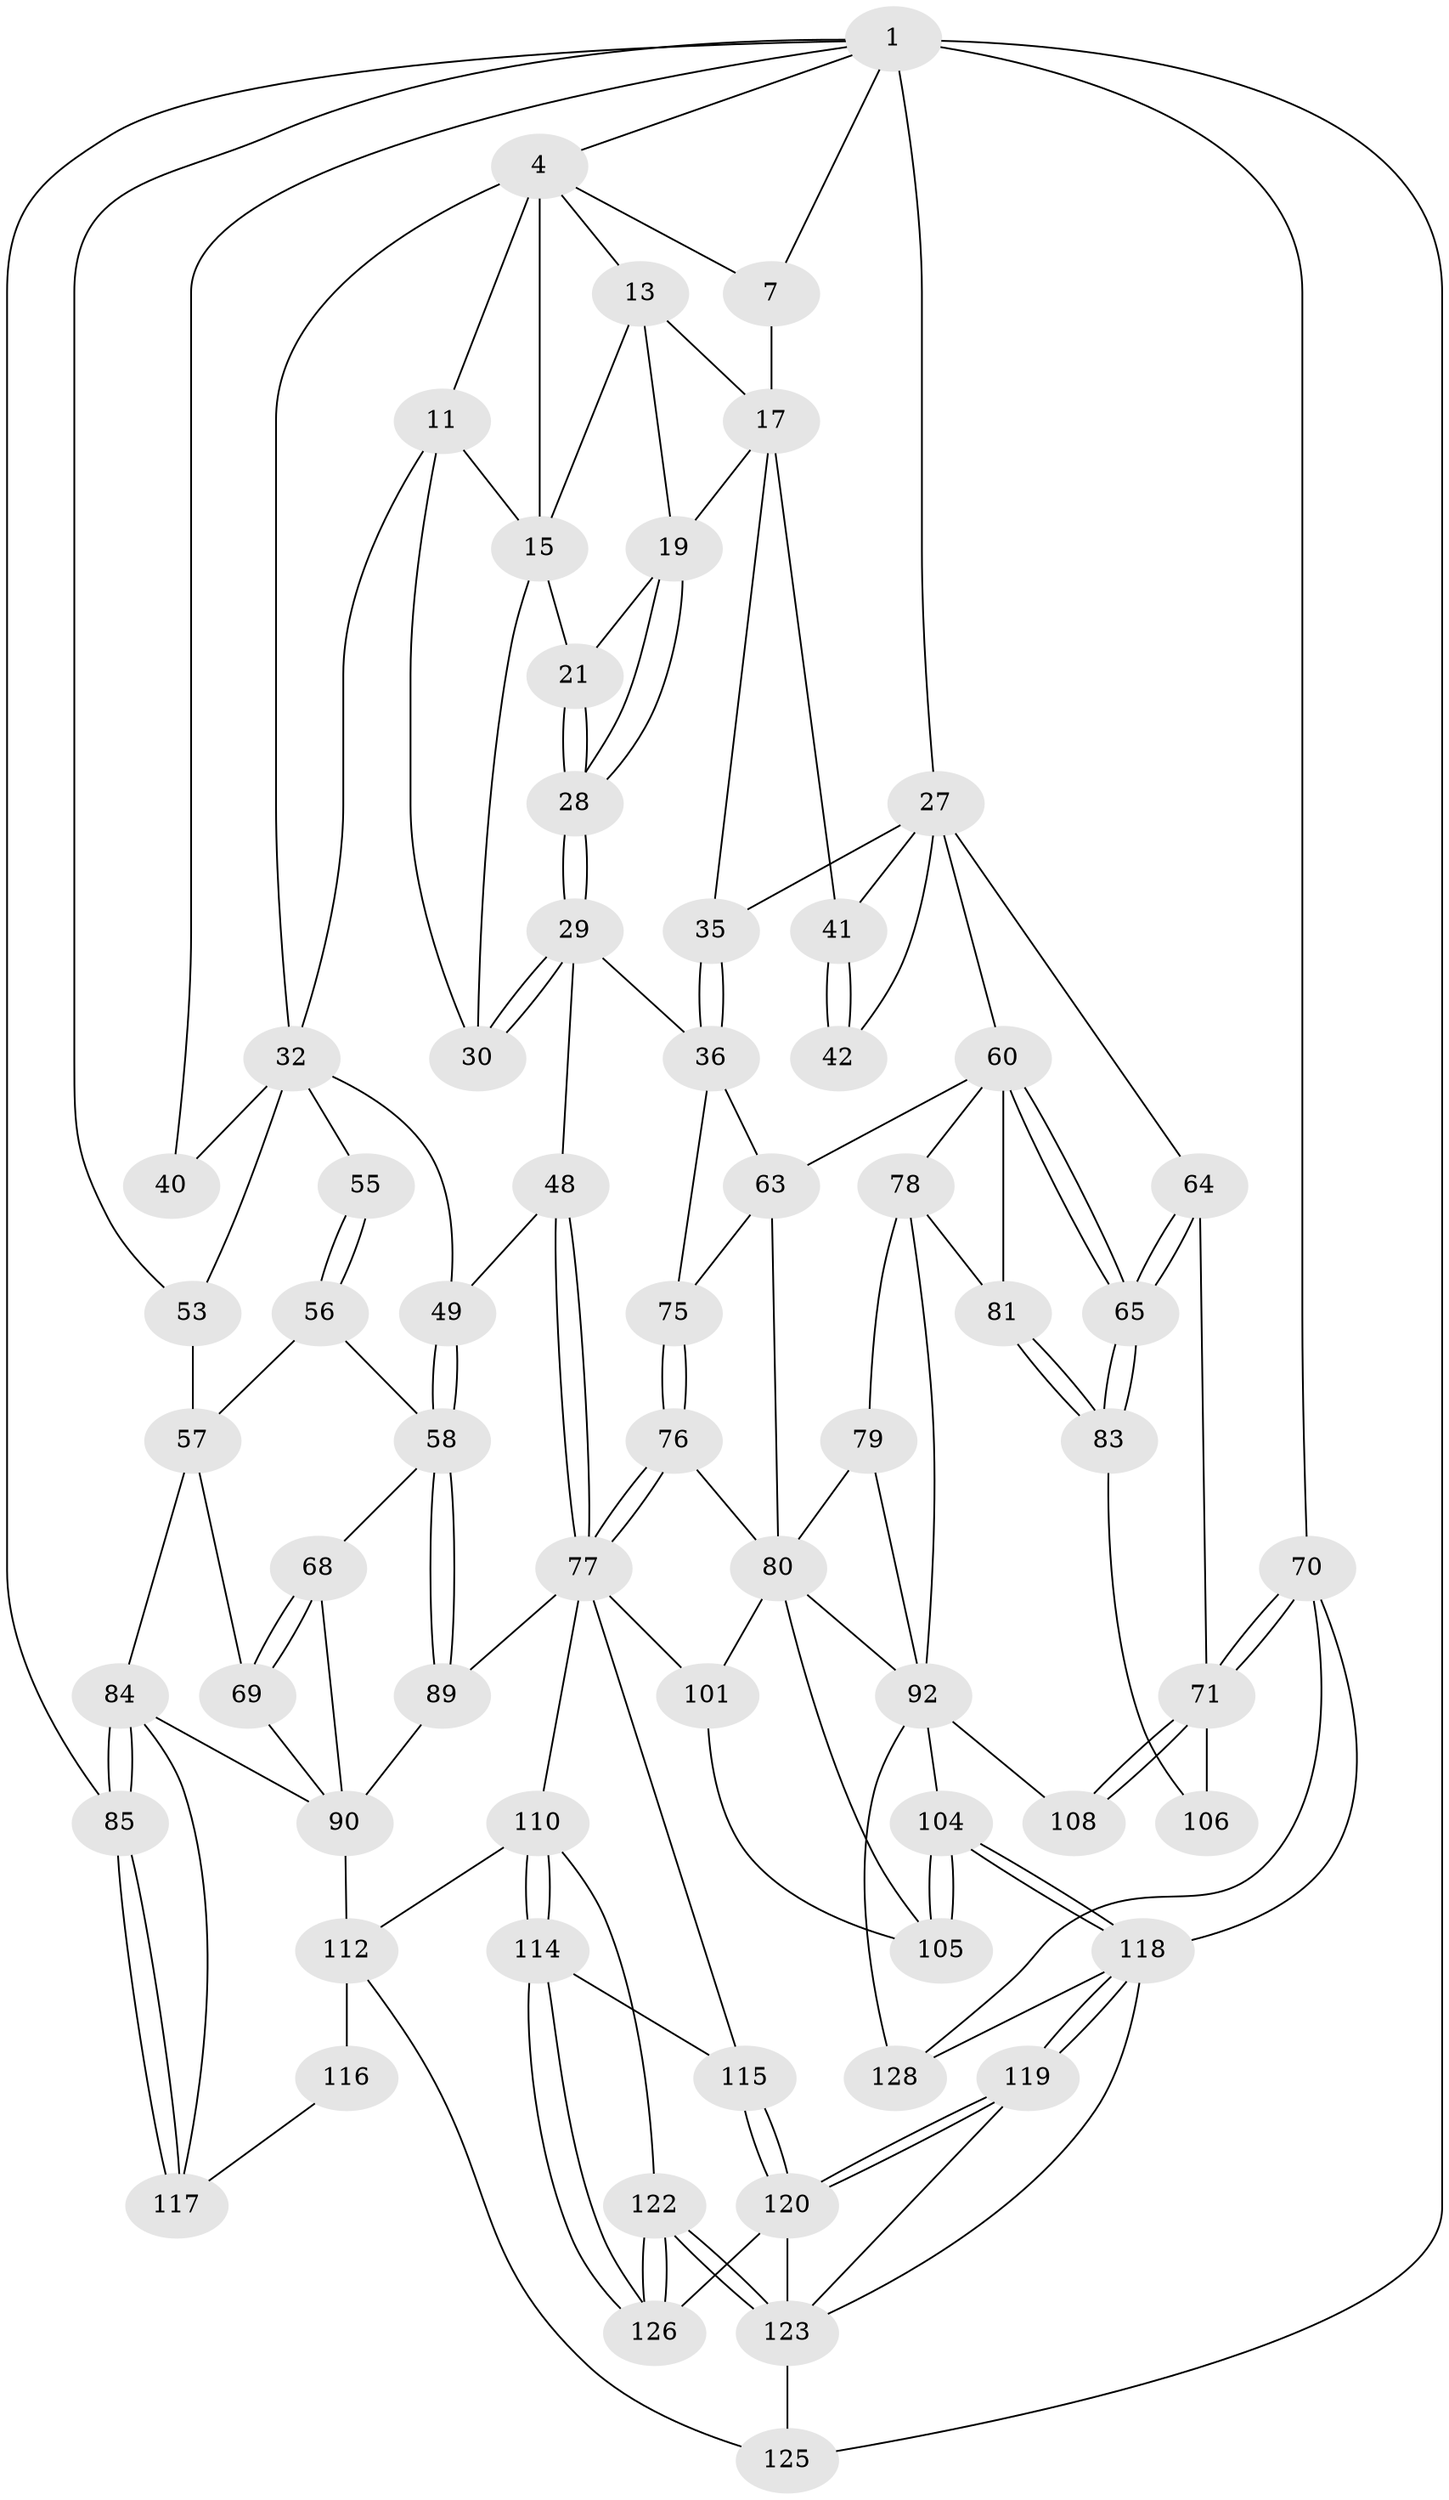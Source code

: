 // original degree distribution, {3: 0.022727272727272728, 6: 0.25757575757575757, 4: 0.25757575757575757, 5: 0.4621212121212121}
// Generated by graph-tools (version 1.1) at 2025/27/03/15/25 16:27:57]
// undirected, 66 vertices, 151 edges
graph export_dot {
graph [start="1"]
  node [color=gray90,style=filled];
  1 [pos="+0.8120039919297806+0",super="+2+8"];
  4 [pos="+0.17567172025274497+0",super="+12+5"];
  7 [pos="+0.7558958381900931+0",super="+9"];
  11 [pos="+0.23874649876107018+0.13506853191466509",super="+24"];
  13 [pos="+0.4326956573285988+0",super="+14"];
  15 [pos="+0.40959053568187753+0.011982578673390863",super="+16+22"];
  17 [pos="+0.6995109566466003+0.13892555432786485",super="+34+18"];
  19 [pos="+0.566571098524387+0.13139742929022036",super="+20"];
  21 [pos="+0.4621172886753973+0.1591985030820595"];
  27 [pos="+1+0.08587744200987969",super="+43"];
  28 [pos="+0.5123026277524456+0.20219624403760908"];
  29 [pos="+0.4729616707462584+0.37608785922724114",super="+38"];
  30 [pos="+0.3820547491352516+0.2557524350508133"];
  32 [pos="+0.21726148509345955+0.271020538847631",super="+33+46"];
  35 [pos="+0.7084327736792664+0.30991842654223145"];
  36 [pos="+0.5011808807072708+0.4226690504921794",super="+37"];
  40 [pos="+0+0.20347854377195201"];
  41 [pos="+0.7638546194472234+0.25063633882635517"];
  42 [pos="+0.9397300803525787+0.13839093804849226"];
  48 [pos="+0.41189333562981423+0.48873924931646034"];
  49 [pos="+0.3831365594994474+0.49356463257839495"];
  53 [pos="+0.021006505117858905+0.4517929961669886",super="+54"];
  55 [pos="+0.1552874131893028+0.46377501000901683"];
  56 [pos="+0.11933532416206398+0.4975108894666527"];
  57 [pos="+0.08576419845605097+0.5100793335536009",super="+66"];
  58 [pos="+0.3005594235520958+0.5864302067190138",super="+59"];
  60 [pos="+0.8611113855388841+0.5248317154218298",super="+61"];
  63 [pos="+0.7674459418785646+0.5532102515231884",super="+74"];
  64 [pos="+1+0.6350926768478428"];
  65 [pos="+1+0.6343414888712792"];
  68 [pos="+0.1895782471539684+0.6314309324048978"];
  69 [pos="+0.1203914612779739+0.6639141454444802"];
  70 [pos="+1+1",super="+131"];
  71 [pos="+1+1",super="+72"];
  75 [pos="+0.6538869296997496+0.6390201645801469"];
  76 [pos="+0.6091970244542909+0.7012893869080643"];
  77 [pos="+0.4896641808400547+0.7629468754314348",super="+87"];
  78 [pos="+0.7469108391330966+0.6708787957710508",super="+82"];
  79 [pos="+0.7077913571010066+0.6649150915322862"];
  80 [pos="+0.6670014366043235+0.6426865646695498",super="+94"];
  81 [pos="+0.8516965632271345+0.7093421195985261"];
  83 [pos="+0.9018785769188918+0.7386153780810948"];
  84 [pos="+0+0.7355370495338339",super="+98"];
  85 [pos="+0+0.8429275573242204"];
  89 [pos="+0.296706620597138+0.7670407309344479"];
  90 [pos="+0.28022545928785675+0.7712828842435434",super="+91+99"];
  92 [pos="+0.773779820610365+0.7739965600715283",super="+93+103"];
  101 [pos="+0.6076499219625819+0.8264524215585171"];
  104 [pos="+0.7109092493798691+0.8852392524889203"];
  105 [pos="+0.6860047113025919+0.8636723034579191"];
  106 [pos="+0.9098685113405033+0.7875693861617378"];
  108 [pos="+0.8632891061546543+0.8881428591944996"];
  110 [pos="+0.300076658639682+0.7884175978398599",super="+111"];
  112 [pos="+0.2475515149785061+0.8916452518405216",super="+113+121"];
  114 [pos="+0.33694691522487796+0.9165969727881917"];
  115 [pos="+0.4785547846226158+0.8162986509474377"];
  116 [pos="+0.10757668799965399+0.9139240008756387"];
  117 [pos="+0.1027209043027971+0.908693178365438"];
  118 [pos="+0.6668246290949207+0.9334772206522461",super="+129"];
  119 [pos="+0.5656620727728879+1"];
  120 [pos="+0.48969107311958715+0.8592268319238721",super="+127"];
  122 [pos="+0.32275029003804173+0.9288690858959082"];
  123 [pos="+0.2980808943970964+1",super="+124"];
  125 [pos="+0.22215883854254687+1"];
  126 [pos="+0.33299815497053864+0.9203199783701447"];
  128 [pos="+0.7856669989191705+0.9168586648932965"];
  1 -- 4;
  1 -- 70 [weight=2];
  1 -- 40;
  1 -- 85;
  1 -- 27 [weight=2];
  1 -- 125;
  1 -- 7;
  1 -- 53;
  4 -- 11 [weight=2];
  4 -- 32;
  4 -- 7;
  4 -- 13;
  4 -- 15;
  7 -- 17;
  11 -- 32;
  11 -- 30;
  11 -- 15;
  13 -- 19;
  13 -- 15;
  13 -- 17;
  15 -- 21;
  15 -- 30;
  17 -- 35;
  17 -- 41;
  17 -- 19;
  19 -- 28;
  19 -- 28;
  19 -- 21;
  21 -- 28;
  21 -- 28;
  27 -- 64;
  27 -- 35;
  27 -- 41;
  27 -- 42;
  27 -- 60;
  28 -- 29;
  28 -- 29;
  29 -- 30;
  29 -- 30;
  29 -- 48;
  29 -- 36;
  32 -- 40 [weight=2];
  32 -- 49;
  32 -- 53;
  32 -- 55 [weight=2];
  35 -- 36;
  35 -- 36;
  36 -- 63;
  36 -- 75;
  41 -- 42;
  41 -- 42;
  48 -- 49;
  48 -- 77;
  48 -- 77;
  49 -- 58;
  49 -- 58;
  53 -- 57 [weight=2];
  55 -- 56;
  55 -- 56;
  56 -- 57;
  56 -- 58;
  57 -- 84;
  57 -- 69;
  58 -- 89;
  58 -- 89;
  58 -- 68;
  60 -- 65;
  60 -- 65;
  60 -- 81;
  60 -- 78;
  60 -- 63;
  63 -- 80;
  63 -- 75;
  64 -- 65;
  64 -- 65;
  64 -- 71;
  65 -- 83;
  65 -- 83;
  68 -- 69;
  68 -- 69;
  68 -- 90;
  69 -- 90;
  70 -- 71;
  70 -- 71;
  70 -- 128;
  70 -- 118;
  71 -- 108 [weight=2];
  71 -- 108;
  71 -- 106 [weight=2];
  75 -- 76;
  75 -- 76;
  76 -- 77;
  76 -- 77;
  76 -- 80;
  77 -- 115;
  77 -- 101;
  77 -- 89;
  77 -- 110;
  78 -- 79;
  78 -- 81;
  78 -- 92;
  79 -- 80;
  79 -- 92;
  80 -- 101;
  80 -- 105;
  80 -- 92;
  81 -- 83;
  81 -- 83;
  83 -- 106;
  84 -- 85;
  84 -- 85;
  84 -- 117;
  84 -- 90;
  85 -- 117;
  85 -- 117;
  89 -- 90;
  90 -- 112;
  92 -- 104;
  92 -- 108;
  92 -- 128;
  101 -- 105;
  104 -- 105;
  104 -- 105;
  104 -- 118;
  104 -- 118;
  110 -- 114;
  110 -- 114;
  110 -- 112;
  110 -- 122;
  112 -- 116 [weight=2];
  112 -- 125;
  114 -- 115;
  114 -- 126;
  114 -- 126;
  115 -- 120;
  115 -- 120;
  116 -- 117;
  118 -- 119;
  118 -- 119;
  118 -- 128;
  118 -- 123;
  119 -- 120;
  119 -- 120;
  119 -- 123;
  120 -- 123;
  120 -- 126;
  122 -- 123;
  122 -- 123;
  122 -- 126;
  122 -- 126;
  123 -- 125;
}
